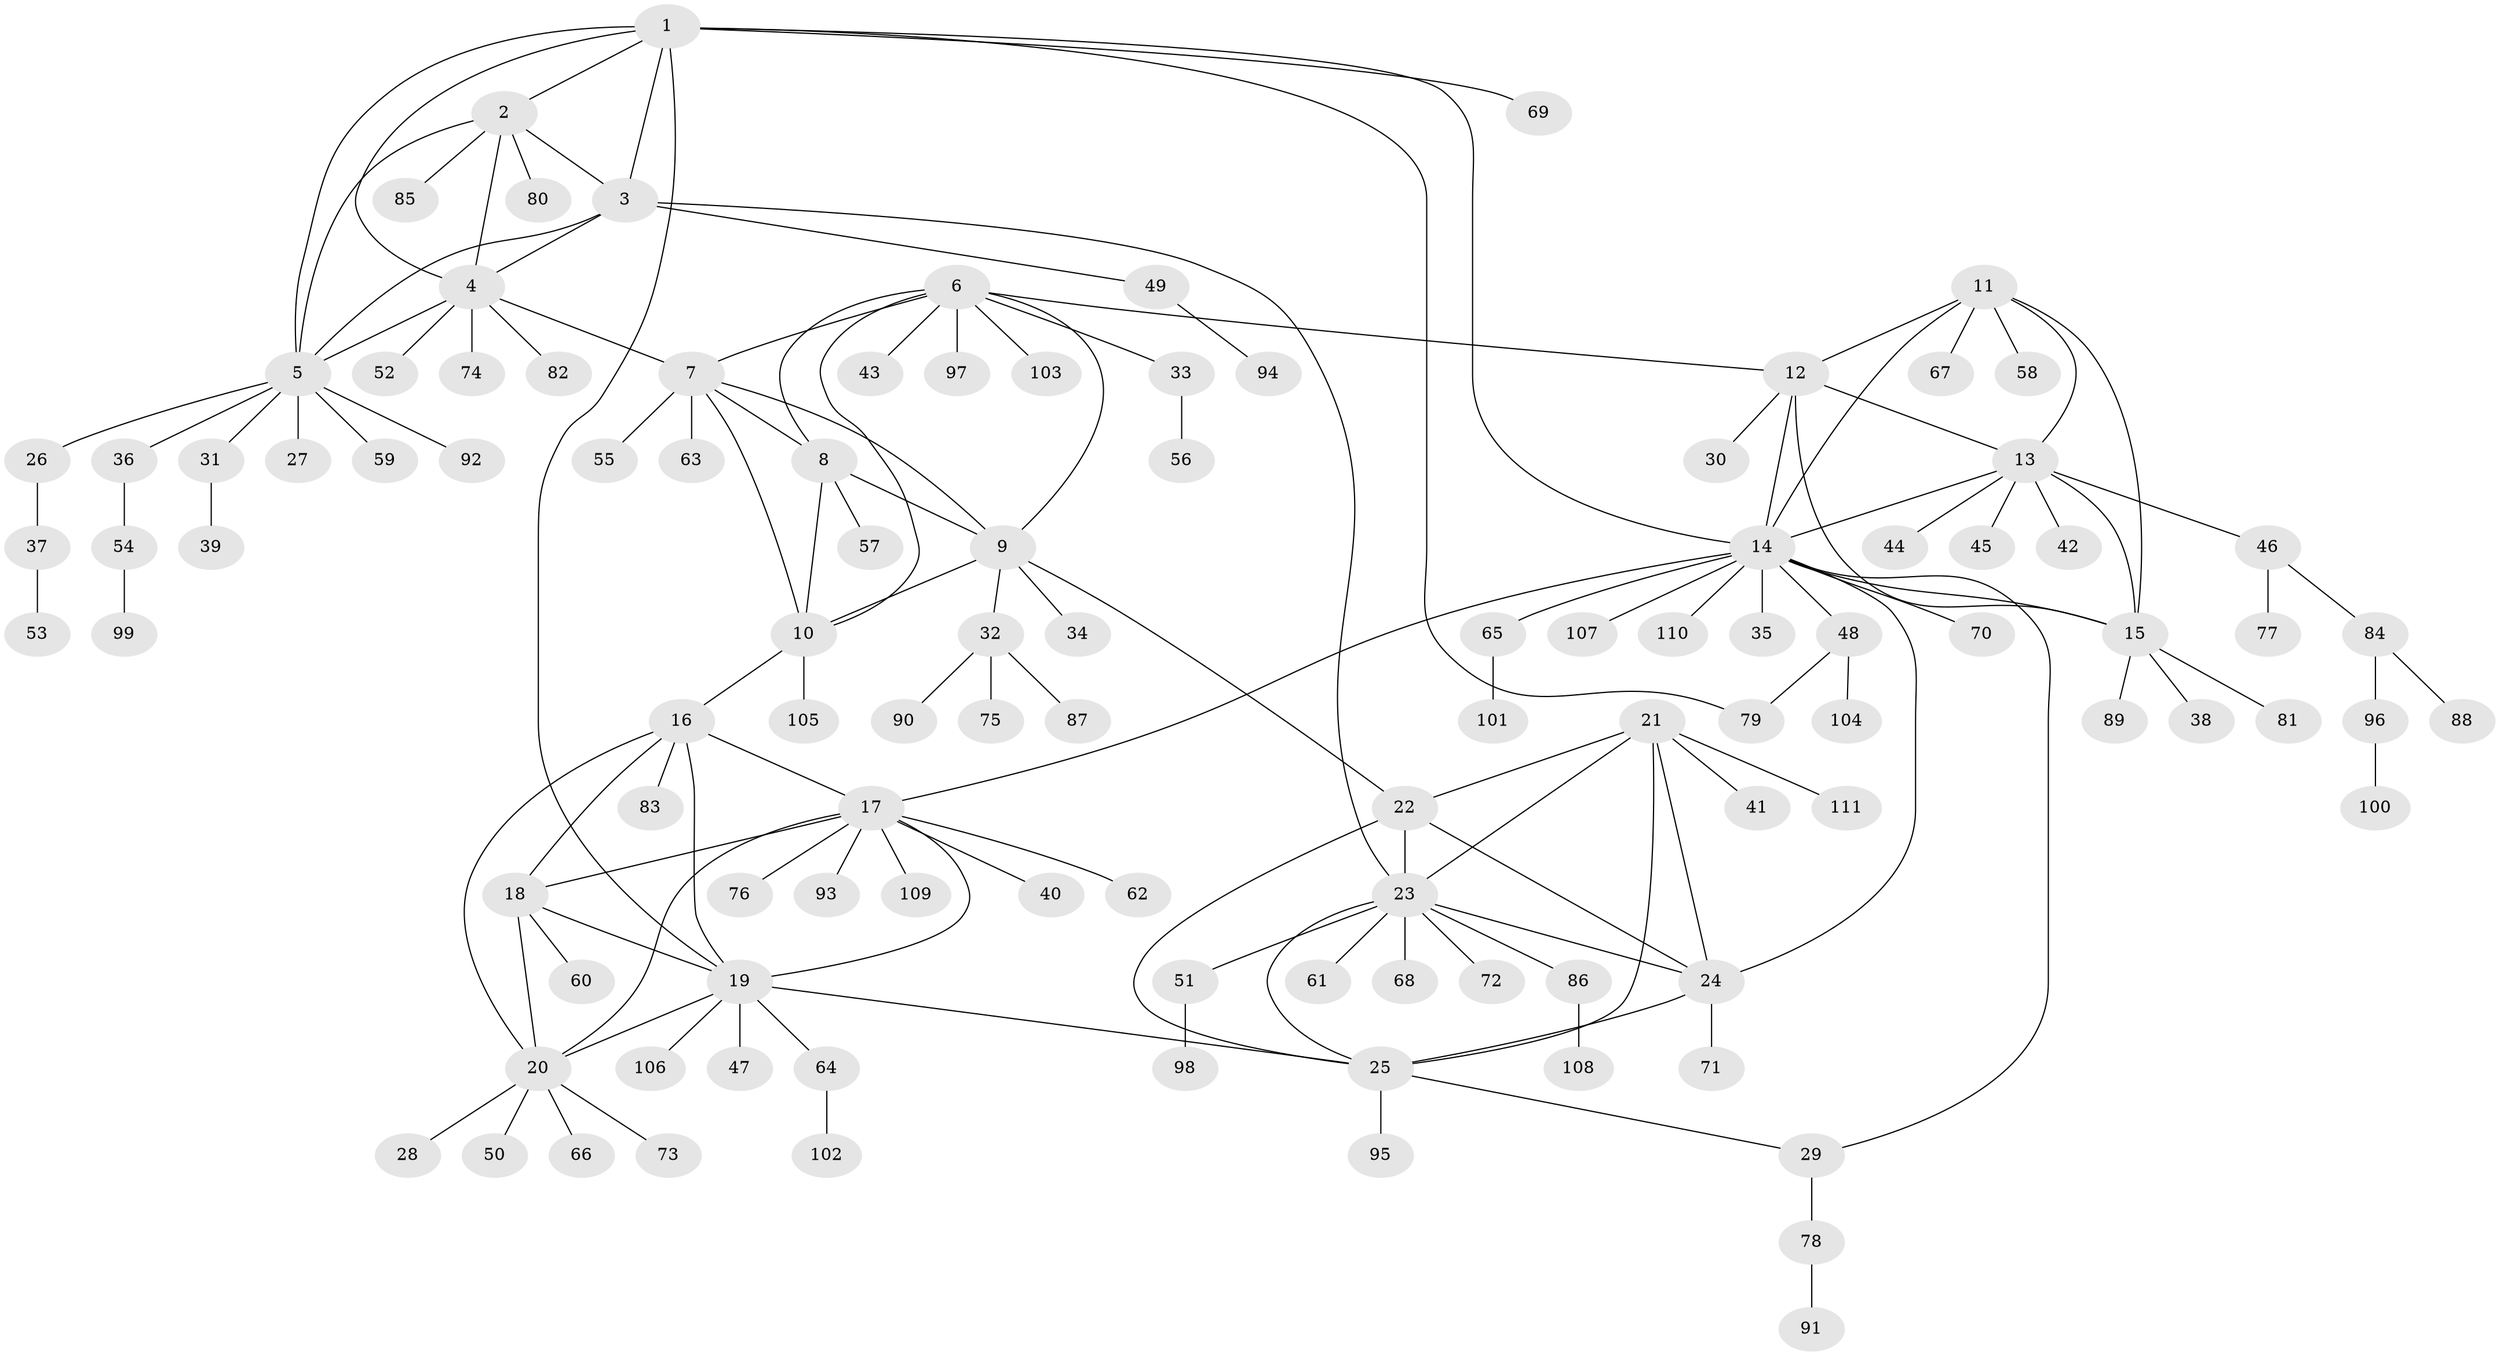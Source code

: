 // Generated by graph-tools (version 1.1) at 2025/16/03/09/25 04:16:11]
// undirected, 111 vertices, 148 edges
graph export_dot {
graph [start="1"]
  node [color=gray90,style=filled];
  1;
  2;
  3;
  4;
  5;
  6;
  7;
  8;
  9;
  10;
  11;
  12;
  13;
  14;
  15;
  16;
  17;
  18;
  19;
  20;
  21;
  22;
  23;
  24;
  25;
  26;
  27;
  28;
  29;
  30;
  31;
  32;
  33;
  34;
  35;
  36;
  37;
  38;
  39;
  40;
  41;
  42;
  43;
  44;
  45;
  46;
  47;
  48;
  49;
  50;
  51;
  52;
  53;
  54;
  55;
  56;
  57;
  58;
  59;
  60;
  61;
  62;
  63;
  64;
  65;
  66;
  67;
  68;
  69;
  70;
  71;
  72;
  73;
  74;
  75;
  76;
  77;
  78;
  79;
  80;
  81;
  82;
  83;
  84;
  85;
  86;
  87;
  88;
  89;
  90;
  91;
  92;
  93;
  94;
  95;
  96;
  97;
  98;
  99;
  100;
  101;
  102;
  103;
  104;
  105;
  106;
  107;
  108;
  109;
  110;
  111;
  1 -- 2;
  1 -- 3;
  1 -- 4;
  1 -- 5;
  1 -- 14;
  1 -- 19;
  1 -- 69;
  1 -- 79;
  2 -- 3;
  2 -- 4;
  2 -- 5;
  2 -- 80;
  2 -- 85;
  3 -- 4;
  3 -- 5;
  3 -- 23;
  3 -- 49;
  4 -- 5;
  4 -- 7;
  4 -- 52;
  4 -- 74;
  4 -- 82;
  5 -- 26;
  5 -- 27;
  5 -- 31;
  5 -- 36;
  5 -- 59;
  5 -- 92;
  6 -- 7;
  6 -- 8;
  6 -- 9;
  6 -- 10;
  6 -- 12;
  6 -- 33;
  6 -- 43;
  6 -- 97;
  6 -- 103;
  7 -- 8;
  7 -- 9;
  7 -- 10;
  7 -- 55;
  7 -- 63;
  8 -- 9;
  8 -- 10;
  8 -- 57;
  9 -- 10;
  9 -- 22;
  9 -- 32;
  9 -- 34;
  10 -- 16;
  10 -- 105;
  11 -- 12;
  11 -- 13;
  11 -- 14;
  11 -- 15;
  11 -- 58;
  11 -- 67;
  12 -- 13;
  12 -- 14;
  12 -- 15;
  12 -- 30;
  13 -- 14;
  13 -- 15;
  13 -- 42;
  13 -- 44;
  13 -- 45;
  13 -- 46;
  14 -- 15;
  14 -- 17;
  14 -- 24;
  14 -- 29;
  14 -- 35;
  14 -- 48;
  14 -- 65;
  14 -- 70;
  14 -- 107;
  14 -- 110;
  15 -- 38;
  15 -- 81;
  15 -- 89;
  16 -- 17;
  16 -- 18;
  16 -- 19;
  16 -- 20;
  16 -- 83;
  17 -- 18;
  17 -- 19;
  17 -- 20;
  17 -- 40;
  17 -- 62;
  17 -- 76;
  17 -- 93;
  17 -- 109;
  18 -- 19;
  18 -- 20;
  18 -- 60;
  19 -- 20;
  19 -- 25;
  19 -- 47;
  19 -- 64;
  19 -- 106;
  20 -- 28;
  20 -- 50;
  20 -- 66;
  20 -- 73;
  21 -- 22;
  21 -- 23;
  21 -- 24;
  21 -- 25;
  21 -- 41;
  21 -- 111;
  22 -- 23;
  22 -- 24;
  22 -- 25;
  23 -- 24;
  23 -- 25;
  23 -- 51;
  23 -- 61;
  23 -- 68;
  23 -- 72;
  23 -- 86;
  24 -- 25;
  24 -- 71;
  25 -- 29;
  25 -- 95;
  26 -- 37;
  29 -- 78;
  31 -- 39;
  32 -- 75;
  32 -- 87;
  32 -- 90;
  33 -- 56;
  36 -- 54;
  37 -- 53;
  46 -- 77;
  46 -- 84;
  48 -- 79;
  48 -- 104;
  49 -- 94;
  51 -- 98;
  54 -- 99;
  64 -- 102;
  65 -- 101;
  78 -- 91;
  84 -- 88;
  84 -- 96;
  86 -- 108;
  96 -- 100;
}
